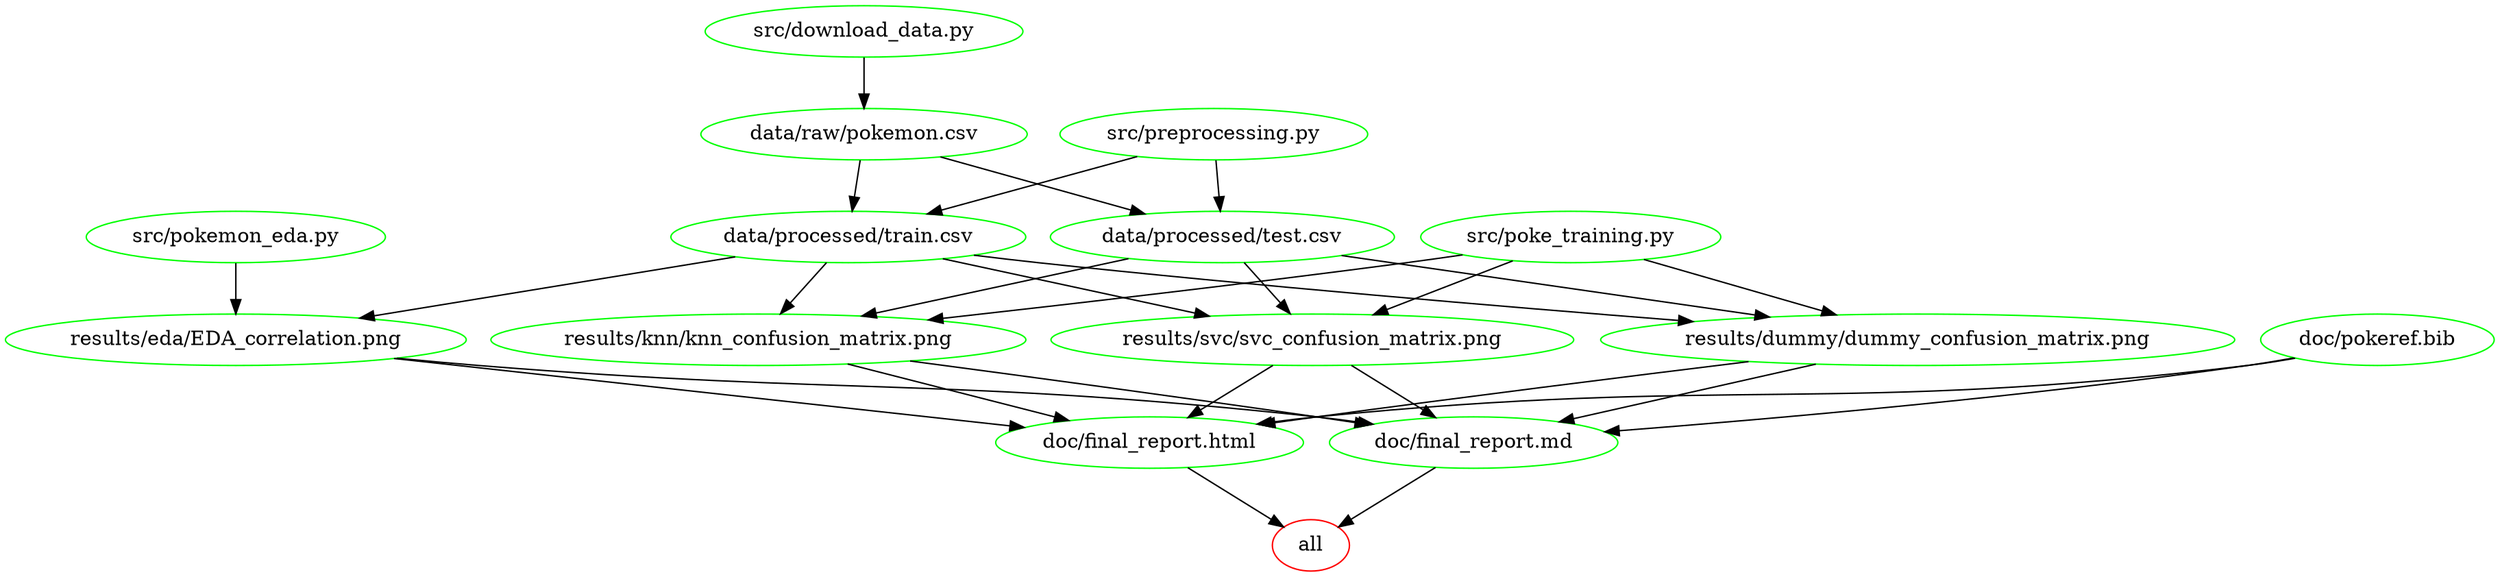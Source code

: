 digraph G {
n2[label="all", color="red"];
n11[label="data/processed/test.csv", color="green"];
n5[label="data/processed/train.csv", color="green"];
n6[label="data/raw/pokemon.csv", color="green"];
n3[label="doc/final_report.html", color="green"];
n16[label="doc/final_report.md", color="green"];
n15[label="doc/pokeref.bib", color="green"];
n10[label="results/dummy/dummy_confusion_matrix.png", color="green"];
n4[label="results/eda/EDA_correlation.png", color="green"];
n13[label="results/knn/knn_confusion_matrix.png", color="green"];
n14[label="results/svc/svc_confusion_matrix.png", color="green"];
n7[label="src/download_data.py", color="green"];
n12[label="src/poke_training.py", color="green"];
n9[label="src/pokemon_eda.py", color="green"];
n8[label="src/preprocessing.py", color="green"];
n3 -> n2 ; 
n16 -> n2 ; 
n6 -> n11 ; 
n8 -> n11 ; 
n6 -> n5 ; 
n8 -> n5 ; 
n7 -> n6 ; 
n15 -> n3 ; 
n10 -> n3 ; 
n4 -> n3 ; 
n13 -> n3 ; 
n14 -> n3 ; 
n15 -> n16 ; 
n10 -> n16 ; 
n4 -> n16 ; 
n13 -> n16 ; 
n14 -> n16 ; 
n11 -> n10 ; 
n5 -> n10 ; 
n12 -> n10 ; 
n5 -> n4 ; 
n9 -> n4 ; 
n11 -> n13 ; 
n5 -> n13 ; 
n12 -> n13 ; 
n11 -> n14 ; 
n5 -> n14 ; 
n12 -> n14 ; 
}

